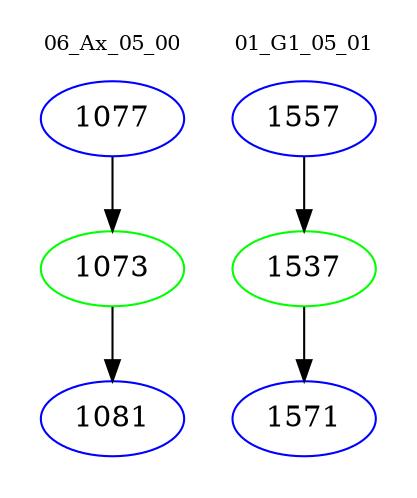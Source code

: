 digraph{
subgraph cluster_0 {
color = white
label = "06_Ax_05_00";
fontsize=10;
T0_1077 [label="1077", color="blue"]
T0_1077 -> T0_1073 [color="black"]
T0_1073 [label="1073", color="green"]
T0_1073 -> T0_1081 [color="black"]
T0_1081 [label="1081", color="blue"]
}
subgraph cluster_1 {
color = white
label = "01_G1_05_01";
fontsize=10;
T1_1557 [label="1557", color="blue"]
T1_1557 -> T1_1537 [color="black"]
T1_1537 [label="1537", color="green"]
T1_1537 -> T1_1571 [color="black"]
T1_1571 [label="1571", color="blue"]
}
}
